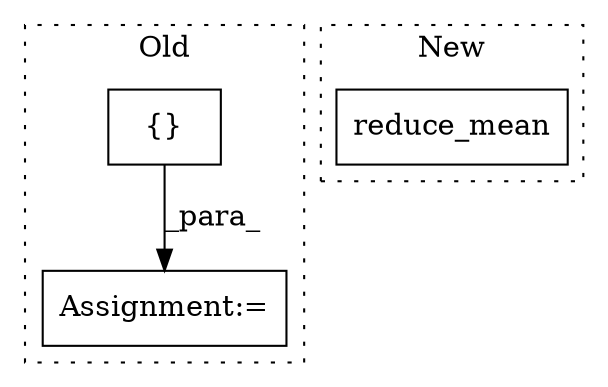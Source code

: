 digraph G {
subgraph cluster0 {
1 [label="{}" a="4" s="3882,3887" l="1,1" shape="box"];
3 [label="Assignment:=" a="7" s="4204" l="1" shape="box"];
label = "Old";
style="dotted";
}
subgraph cluster1 {
2 [label="reduce_mean" a="32" s="5583,5614" l="12,1" shape="box"];
label = "New";
style="dotted";
}
1 -> 3 [label="_para_"];
}